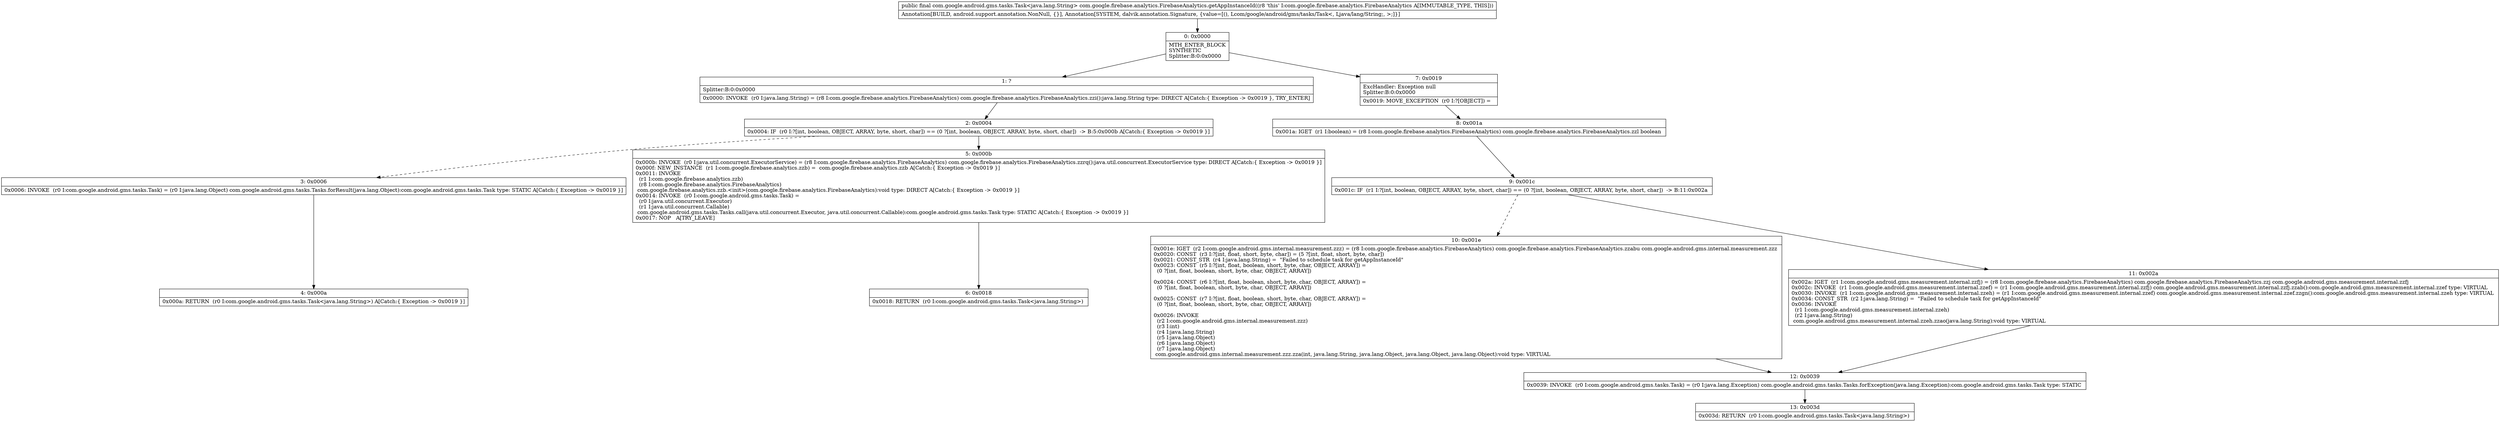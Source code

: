 digraph "CFG forcom.google.firebase.analytics.FirebaseAnalytics.getAppInstanceId()Lcom\/google\/android\/gms\/tasks\/Task;" {
Node_0 [shape=record,label="{0\:\ 0x0000|MTH_ENTER_BLOCK\lSYNTHETIC\lSplitter:B:0:0x0000\l}"];
Node_1 [shape=record,label="{1\:\ ?|Splitter:B:0:0x0000\l|0x0000: INVOKE  (r0 I:java.lang.String) = (r8 I:com.google.firebase.analytics.FirebaseAnalytics) com.google.firebase.analytics.FirebaseAnalytics.zzi():java.lang.String type: DIRECT A[Catch:\{ Exception \-\> 0x0019 \}, TRY_ENTER]\l}"];
Node_2 [shape=record,label="{2\:\ 0x0004|0x0004: IF  (r0 I:?[int, boolean, OBJECT, ARRAY, byte, short, char]) == (0 ?[int, boolean, OBJECT, ARRAY, byte, short, char])  \-\> B:5:0x000b A[Catch:\{ Exception \-\> 0x0019 \}]\l}"];
Node_3 [shape=record,label="{3\:\ 0x0006|0x0006: INVOKE  (r0 I:com.google.android.gms.tasks.Task) = (r0 I:java.lang.Object) com.google.android.gms.tasks.Tasks.forResult(java.lang.Object):com.google.android.gms.tasks.Task type: STATIC A[Catch:\{ Exception \-\> 0x0019 \}]\l}"];
Node_4 [shape=record,label="{4\:\ 0x000a|0x000a: RETURN  (r0 I:com.google.android.gms.tasks.Task\<java.lang.String\>) A[Catch:\{ Exception \-\> 0x0019 \}]\l}"];
Node_5 [shape=record,label="{5\:\ 0x000b|0x000b: INVOKE  (r0 I:java.util.concurrent.ExecutorService) = (r8 I:com.google.firebase.analytics.FirebaseAnalytics) com.google.firebase.analytics.FirebaseAnalytics.zzrq():java.util.concurrent.ExecutorService type: DIRECT A[Catch:\{ Exception \-\> 0x0019 \}]\l0x000f: NEW_INSTANCE  (r1 I:com.google.firebase.analytics.zzb) =  com.google.firebase.analytics.zzb A[Catch:\{ Exception \-\> 0x0019 \}]\l0x0011: INVOKE  \l  (r1 I:com.google.firebase.analytics.zzb)\l  (r8 I:com.google.firebase.analytics.FirebaseAnalytics)\l com.google.firebase.analytics.zzb.\<init\>(com.google.firebase.analytics.FirebaseAnalytics):void type: DIRECT A[Catch:\{ Exception \-\> 0x0019 \}]\l0x0014: INVOKE  (r0 I:com.google.android.gms.tasks.Task) = \l  (r0 I:java.util.concurrent.Executor)\l  (r1 I:java.util.concurrent.Callable)\l com.google.android.gms.tasks.Tasks.call(java.util.concurrent.Executor, java.util.concurrent.Callable):com.google.android.gms.tasks.Task type: STATIC A[Catch:\{ Exception \-\> 0x0019 \}]\l0x0017: NOP   A[TRY_LEAVE]\l}"];
Node_6 [shape=record,label="{6\:\ 0x0018|0x0018: RETURN  (r0 I:com.google.android.gms.tasks.Task\<java.lang.String\>) \l}"];
Node_7 [shape=record,label="{7\:\ 0x0019|ExcHandler: Exception null\lSplitter:B:0:0x0000\l|0x0019: MOVE_EXCEPTION  (r0 I:?[OBJECT]) =  \l}"];
Node_8 [shape=record,label="{8\:\ 0x001a|0x001a: IGET  (r1 I:boolean) = (r8 I:com.google.firebase.analytics.FirebaseAnalytics) com.google.firebase.analytics.FirebaseAnalytics.zzl boolean \l}"];
Node_9 [shape=record,label="{9\:\ 0x001c|0x001c: IF  (r1 I:?[int, boolean, OBJECT, ARRAY, byte, short, char]) == (0 ?[int, boolean, OBJECT, ARRAY, byte, short, char])  \-\> B:11:0x002a \l}"];
Node_10 [shape=record,label="{10\:\ 0x001e|0x001e: IGET  (r2 I:com.google.android.gms.internal.measurement.zzz) = (r8 I:com.google.firebase.analytics.FirebaseAnalytics) com.google.firebase.analytics.FirebaseAnalytics.zzabu com.google.android.gms.internal.measurement.zzz \l0x0020: CONST  (r3 I:?[int, float, short, byte, char]) = (5 ?[int, float, short, byte, char]) \l0x0021: CONST_STR  (r4 I:java.lang.String) =  \"Failed to schedule task for getAppInstanceId\" \l0x0023: CONST  (r5 I:?[int, float, boolean, short, byte, char, OBJECT, ARRAY]) = \l  (0 ?[int, float, boolean, short, byte, char, OBJECT, ARRAY])\l \l0x0024: CONST  (r6 I:?[int, float, boolean, short, byte, char, OBJECT, ARRAY]) = \l  (0 ?[int, float, boolean, short, byte, char, OBJECT, ARRAY])\l \l0x0025: CONST  (r7 I:?[int, float, boolean, short, byte, char, OBJECT, ARRAY]) = \l  (0 ?[int, float, boolean, short, byte, char, OBJECT, ARRAY])\l \l0x0026: INVOKE  \l  (r2 I:com.google.android.gms.internal.measurement.zzz)\l  (r3 I:int)\l  (r4 I:java.lang.String)\l  (r5 I:java.lang.Object)\l  (r6 I:java.lang.Object)\l  (r7 I:java.lang.Object)\l com.google.android.gms.internal.measurement.zzz.zza(int, java.lang.String, java.lang.Object, java.lang.Object, java.lang.Object):void type: VIRTUAL \l}"];
Node_11 [shape=record,label="{11\:\ 0x002a|0x002a: IGET  (r1 I:com.google.android.gms.measurement.internal.zzfj) = (r8 I:com.google.firebase.analytics.FirebaseAnalytics) com.google.firebase.analytics.FirebaseAnalytics.zzj com.google.android.gms.measurement.internal.zzfj \l0x002c: INVOKE  (r1 I:com.google.android.gms.measurement.internal.zzef) = (r1 I:com.google.android.gms.measurement.internal.zzfj) com.google.android.gms.measurement.internal.zzfj.zzab():com.google.android.gms.measurement.internal.zzef type: VIRTUAL \l0x0030: INVOKE  (r1 I:com.google.android.gms.measurement.internal.zzeh) = (r1 I:com.google.android.gms.measurement.internal.zzef) com.google.android.gms.measurement.internal.zzef.zzgn():com.google.android.gms.measurement.internal.zzeh type: VIRTUAL \l0x0034: CONST_STR  (r2 I:java.lang.String) =  \"Failed to schedule task for getAppInstanceId\" \l0x0036: INVOKE  \l  (r1 I:com.google.android.gms.measurement.internal.zzeh)\l  (r2 I:java.lang.String)\l com.google.android.gms.measurement.internal.zzeh.zzao(java.lang.String):void type: VIRTUAL \l}"];
Node_12 [shape=record,label="{12\:\ 0x0039|0x0039: INVOKE  (r0 I:com.google.android.gms.tasks.Task) = (r0 I:java.lang.Exception) com.google.android.gms.tasks.Tasks.forException(java.lang.Exception):com.google.android.gms.tasks.Task type: STATIC \l}"];
Node_13 [shape=record,label="{13\:\ 0x003d|0x003d: RETURN  (r0 I:com.google.android.gms.tasks.Task\<java.lang.String\>) \l}"];
MethodNode[shape=record,label="{public final com.google.android.gms.tasks.Task\<java.lang.String\> com.google.firebase.analytics.FirebaseAnalytics.getAppInstanceId((r8 'this' I:com.google.firebase.analytics.FirebaseAnalytics A[IMMUTABLE_TYPE, THIS]))  | Annotation[BUILD, android.support.annotation.NonNull, \{\}], Annotation[SYSTEM, dalvik.annotation.Signature, \{value=[(), Lcom\/google\/android\/gms\/tasks\/Task\<, Ljava\/lang\/String;, \>;]\}]\l}"];
MethodNode -> Node_0;
Node_0 -> Node_1;
Node_0 -> Node_7;
Node_1 -> Node_2;
Node_2 -> Node_3[style=dashed];
Node_2 -> Node_5;
Node_3 -> Node_4;
Node_5 -> Node_6;
Node_7 -> Node_8;
Node_8 -> Node_9;
Node_9 -> Node_10[style=dashed];
Node_9 -> Node_11;
Node_10 -> Node_12;
Node_11 -> Node_12;
Node_12 -> Node_13;
}


